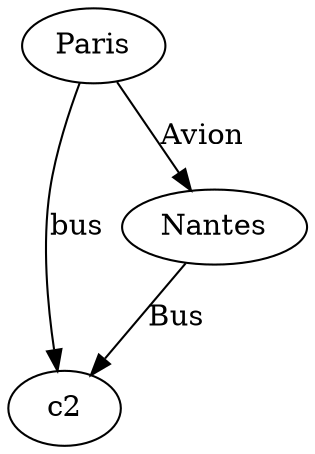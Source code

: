 Digraph G{
c1 [label="Paris"];
c1 -> c2 [label="bus"] ;
c1 -> c3 [label="Avion"] ;
c3 [label="Nantes"];
c3 -> c2 [label="Bus"] ;
}